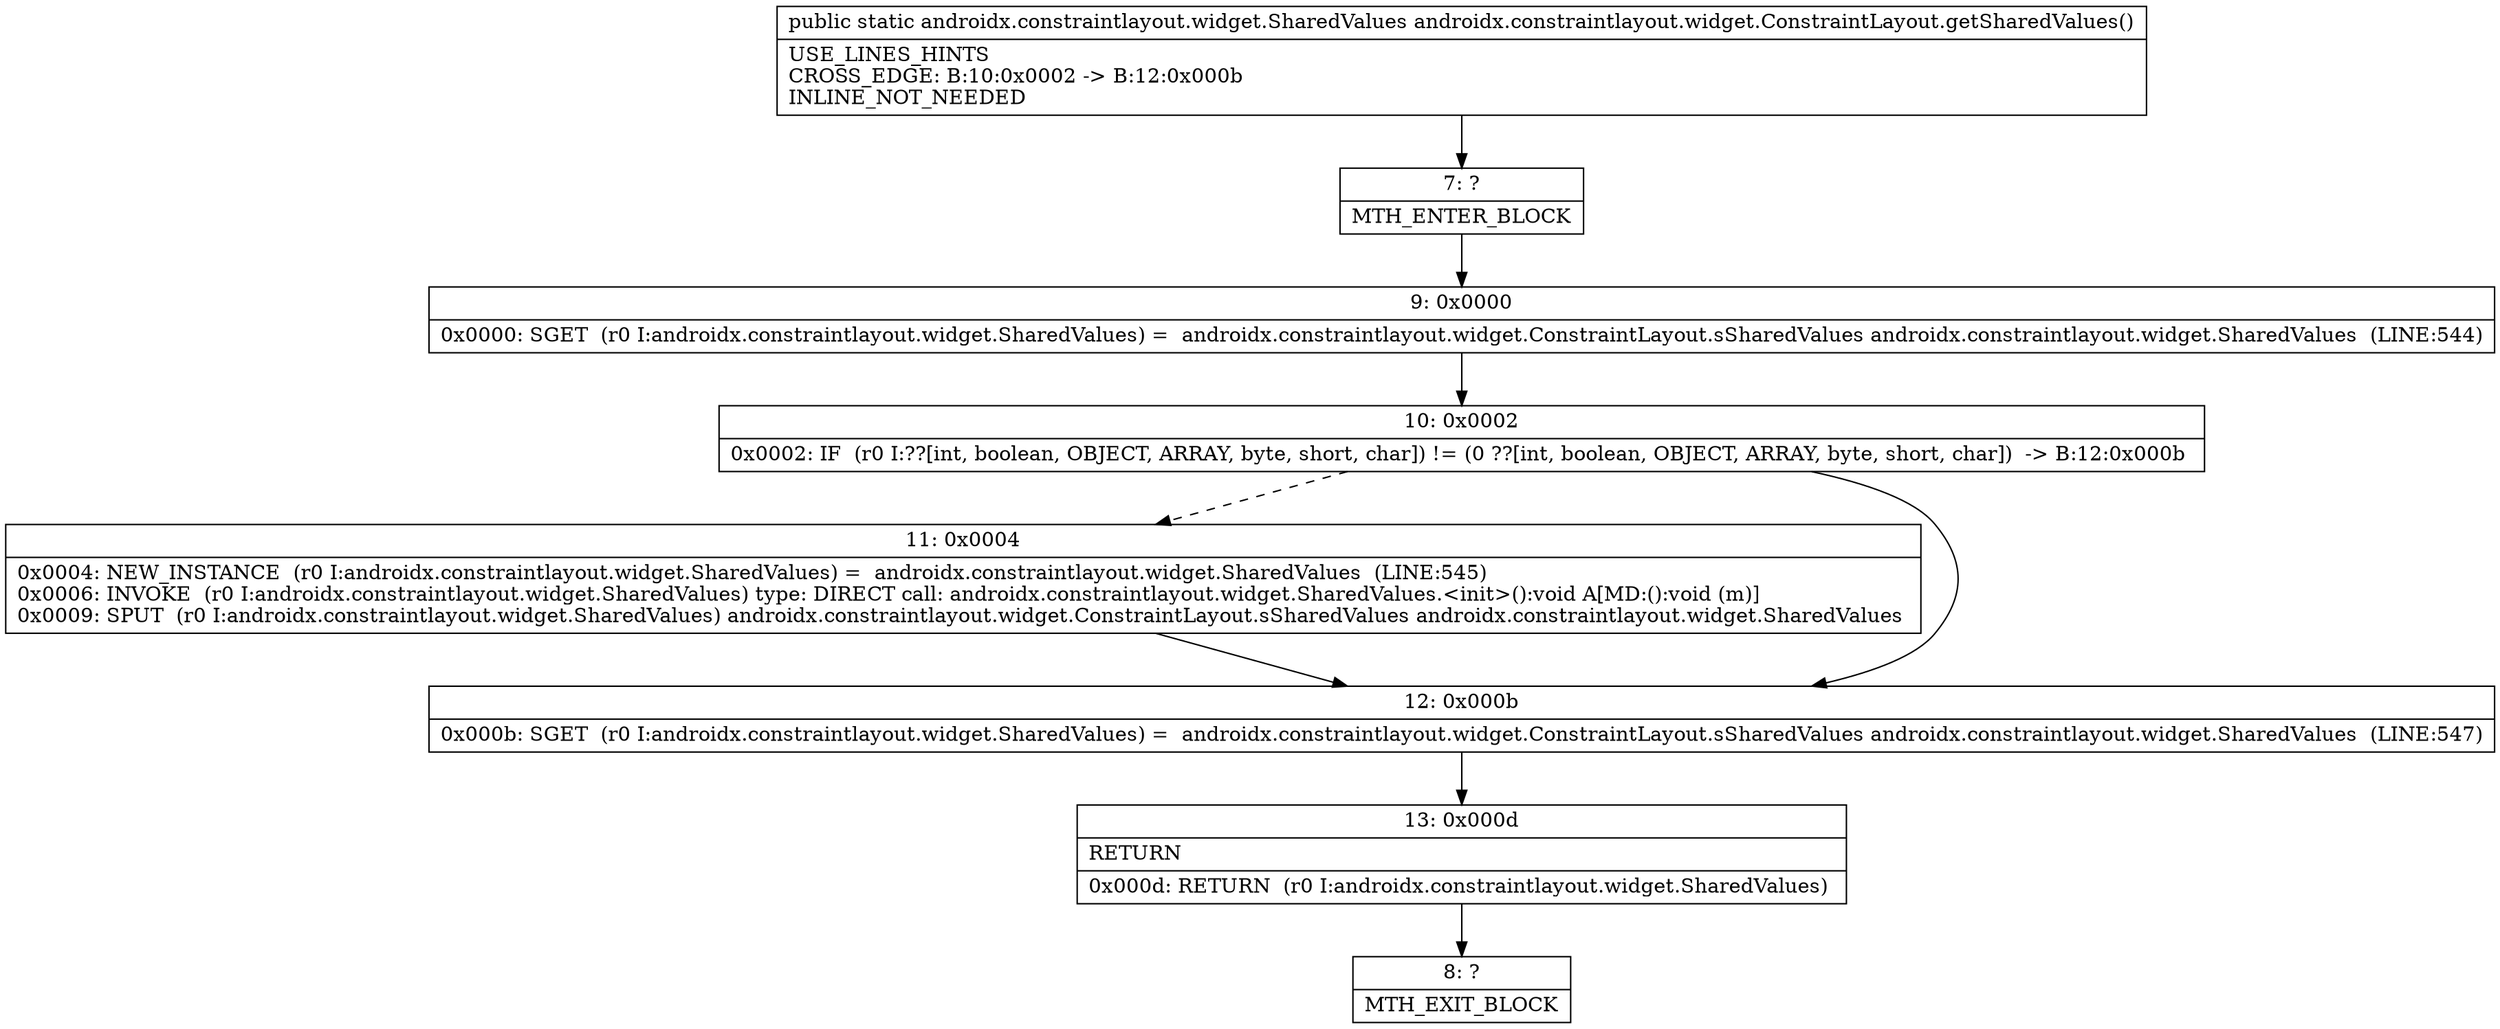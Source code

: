 digraph "CFG forandroidx.constraintlayout.widget.ConstraintLayout.getSharedValues()Landroidx\/constraintlayout\/widget\/SharedValues;" {
Node_7 [shape=record,label="{7\:\ ?|MTH_ENTER_BLOCK\l}"];
Node_9 [shape=record,label="{9\:\ 0x0000|0x0000: SGET  (r0 I:androidx.constraintlayout.widget.SharedValues) =  androidx.constraintlayout.widget.ConstraintLayout.sSharedValues androidx.constraintlayout.widget.SharedValues  (LINE:544)\l}"];
Node_10 [shape=record,label="{10\:\ 0x0002|0x0002: IF  (r0 I:??[int, boolean, OBJECT, ARRAY, byte, short, char]) != (0 ??[int, boolean, OBJECT, ARRAY, byte, short, char])  \-\> B:12:0x000b \l}"];
Node_11 [shape=record,label="{11\:\ 0x0004|0x0004: NEW_INSTANCE  (r0 I:androidx.constraintlayout.widget.SharedValues) =  androidx.constraintlayout.widget.SharedValues  (LINE:545)\l0x0006: INVOKE  (r0 I:androidx.constraintlayout.widget.SharedValues) type: DIRECT call: androidx.constraintlayout.widget.SharedValues.\<init\>():void A[MD:():void (m)]\l0x0009: SPUT  (r0 I:androidx.constraintlayout.widget.SharedValues) androidx.constraintlayout.widget.ConstraintLayout.sSharedValues androidx.constraintlayout.widget.SharedValues \l}"];
Node_12 [shape=record,label="{12\:\ 0x000b|0x000b: SGET  (r0 I:androidx.constraintlayout.widget.SharedValues) =  androidx.constraintlayout.widget.ConstraintLayout.sSharedValues androidx.constraintlayout.widget.SharedValues  (LINE:547)\l}"];
Node_13 [shape=record,label="{13\:\ 0x000d|RETURN\l|0x000d: RETURN  (r0 I:androidx.constraintlayout.widget.SharedValues) \l}"];
Node_8 [shape=record,label="{8\:\ ?|MTH_EXIT_BLOCK\l}"];
MethodNode[shape=record,label="{public static androidx.constraintlayout.widget.SharedValues androidx.constraintlayout.widget.ConstraintLayout.getSharedValues()  | USE_LINES_HINTS\lCROSS_EDGE: B:10:0x0002 \-\> B:12:0x000b\lINLINE_NOT_NEEDED\l}"];
MethodNode -> Node_7;Node_7 -> Node_9;
Node_9 -> Node_10;
Node_10 -> Node_11[style=dashed];
Node_10 -> Node_12;
Node_11 -> Node_12;
Node_12 -> Node_13;
Node_13 -> Node_8;
}

